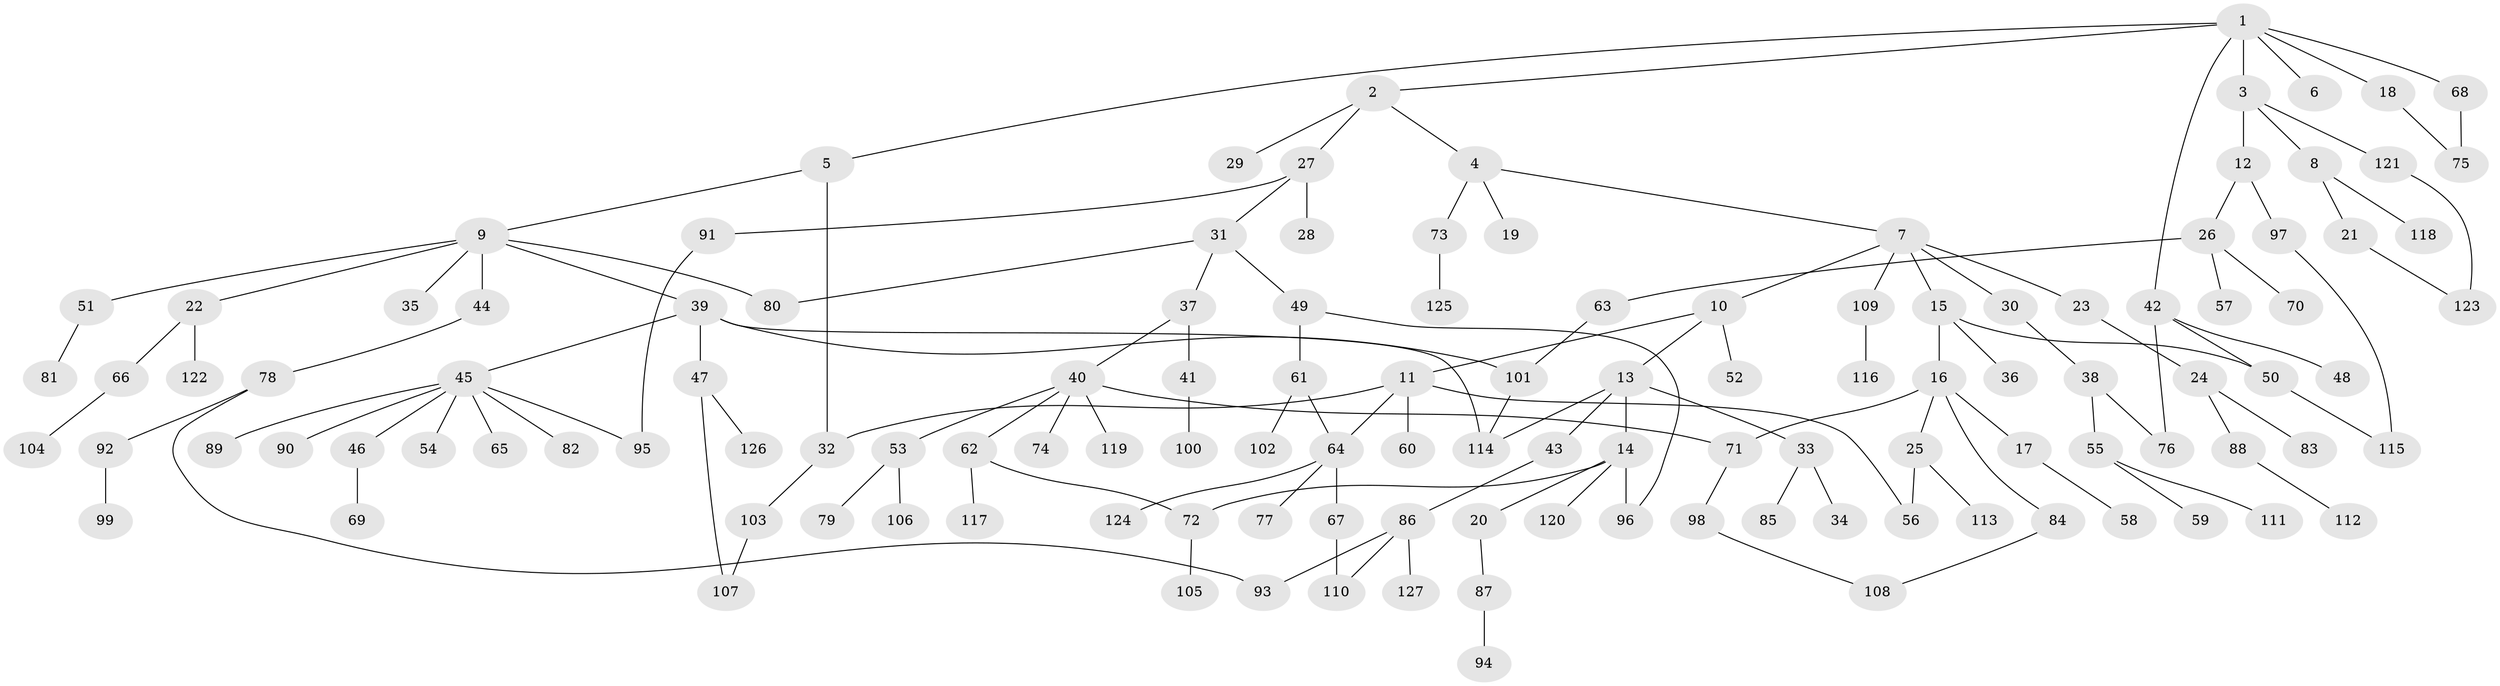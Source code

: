 // coarse degree distribution, {7: 0.031746031746031744, 4: 0.07936507936507936, 3: 0.14285714285714285, 1: 0.38095238095238093, 5: 0.015873015873015872, 2: 0.2698412698412698, 6: 0.047619047619047616, 10: 0.031746031746031744}
// Generated by graph-tools (version 1.1) at 2025/17/03/04/25 18:17:06]
// undirected, 127 vertices, 146 edges
graph export_dot {
graph [start="1"]
  node [color=gray90,style=filled];
  1;
  2;
  3;
  4;
  5;
  6;
  7;
  8;
  9;
  10;
  11;
  12;
  13;
  14;
  15;
  16;
  17;
  18;
  19;
  20;
  21;
  22;
  23;
  24;
  25;
  26;
  27;
  28;
  29;
  30;
  31;
  32;
  33;
  34;
  35;
  36;
  37;
  38;
  39;
  40;
  41;
  42;
  43;
  44;
  45;
  46;
  47;
  48;
  49;
  50;
  51;
  52;
  53;
  54;
  55;
  56;
  57;
  58;
  59;
  60;
  61;
  62;
  63;
  64;
  65;
  66;
  67;
  68;
  69;
  70;
  71;
  72;
  73;
  74;
  75;
  76;
  77;
  78;
  79;
  80;
  81;
  82;
  83;
  84;
  85;
  86;
  87;
  88;
  89;
  90;
  91;
  92;
  93;
  94;
  95;
  96;
  97;
  98;
  99;
  100;
  101;
  102;
  103;
  104;
  105;
  106;
  107;
  108;
  109;
  110;
  111;
  112;
  113;
  114;
  115;
  116;
  117;
  118;
  119;
  120;
  121;
  122;
  123;
  124;
  125;
  126;
  127;
  1 -- 2;
  1 -- 3;
  1 -- 5;
  1 -- 6;
  1 -- 18;
  1 -- 42;
  1 -- 68;
  2 -- 4;
  2 -- 27;
  2 -- 29;
  3 -- 8;
  3 -- 12;
  3 -- 121;
  4 -- 7;
  4 -- 19;
  4 -- 73;
  5 -- 9;
  5 -- 32;
  7 -- 10;
  7 -- 15;
  7 -- 23;
  7 -- 30;
  7 -- 109;
  8 -- 21;
  8 -- 118;
  9 -- 22;
  9 -- 35;
  9 -- 39;
  9 -- 44;
  9 -- 51;
  9 -- 80;
  10 -- 11;
  10 -- 13;
  10 -- 52;
  11 -- 32;
  11 -- 56;
  11 -- 60;
  11 -- 64;
  12 -- 26;
  12 -- 97;
  13 -- 14;
  13 -- 33;
  13 -- 43;
  13 -- 114;
  14 -- 20;
  14 -- 120;
  14 -- 72;
  14 -- 96;
  15 -- 16;
  15 -- 36;
  15 -- 50;
  16 -- 17;
  16 -- 25;
  16 -- 71;
  16 -- 84;
  17 -- 58;
  18 -- 75;
  20 -- 87;
  21 -- 123;
  22 -- 66;
  22 -- 122;
  23 -- 24;
  24 -- 83;
  24 -- 88;
  25 -- 113;
  25 -- 56;
  26 -- 57;
  26 -- 63;
  26 -- 70;
  27 -- 28;
  27 -- 31;
  27 -- 91;
  30 -- 38;
  31 -- 37;
  31 -- 49;
  31 -- 80;
  32 -- 103;
  33 -- 34;
  33 -- 85;
  37 -- 40;
  37 -- 41;
  38 -- 55;
  38 -- 76;
  39 -- 45;
  39 -- 47;
  39 -- 101;
  39 -- 114;
  40 -- 53;
  40 -- 62;
  40 -- 74;
  40 -- 119;
  40 -- 71;
  41 -- 100;
  42 -- 48;
  42 -- 50;
  42 -- 76;
  43 -- 86;
  44 -- 78;
  45 -- 46;
  45 -- 54;
  45 -- 65;
  45 -- 82;
  45 -- 89;
  45 -- 90;
  45 -- 95;
  46 -- 69;
  47 -- 126;
  47 -- 107;
  49 -- 61;
  49 -- 96;
  50 -- 115;
  51 -- 81;
  53 -- 79;
  53 -- 106;
  55 -- 59;
  55 -- 111;
  61 -- 64;
  61 -- 102;
  62 -- 72;
  62 -- 117;
  63 -- 101;
  64 -- 67;
  64 -- 77;
  64 -- 124;
  66 -- 104;
  67 -- 110;
  68 -- 75;
  71 -- 98;
  72 -- 105;
  73 -- 125;
  78 -- 92;
  78 -- 93;
  84 -- 108;
  86 -- 110;
  86 -- 127;
  86 -- 93;
  87 -- 94;
  88 -- 112;
  91 -- 95;
  92 -- 99;
  97 -- 115;
  98 -- 108;
  101 -- 114;
  103 -- 107;
  109 -- 116;
  121 -- 123;
}
